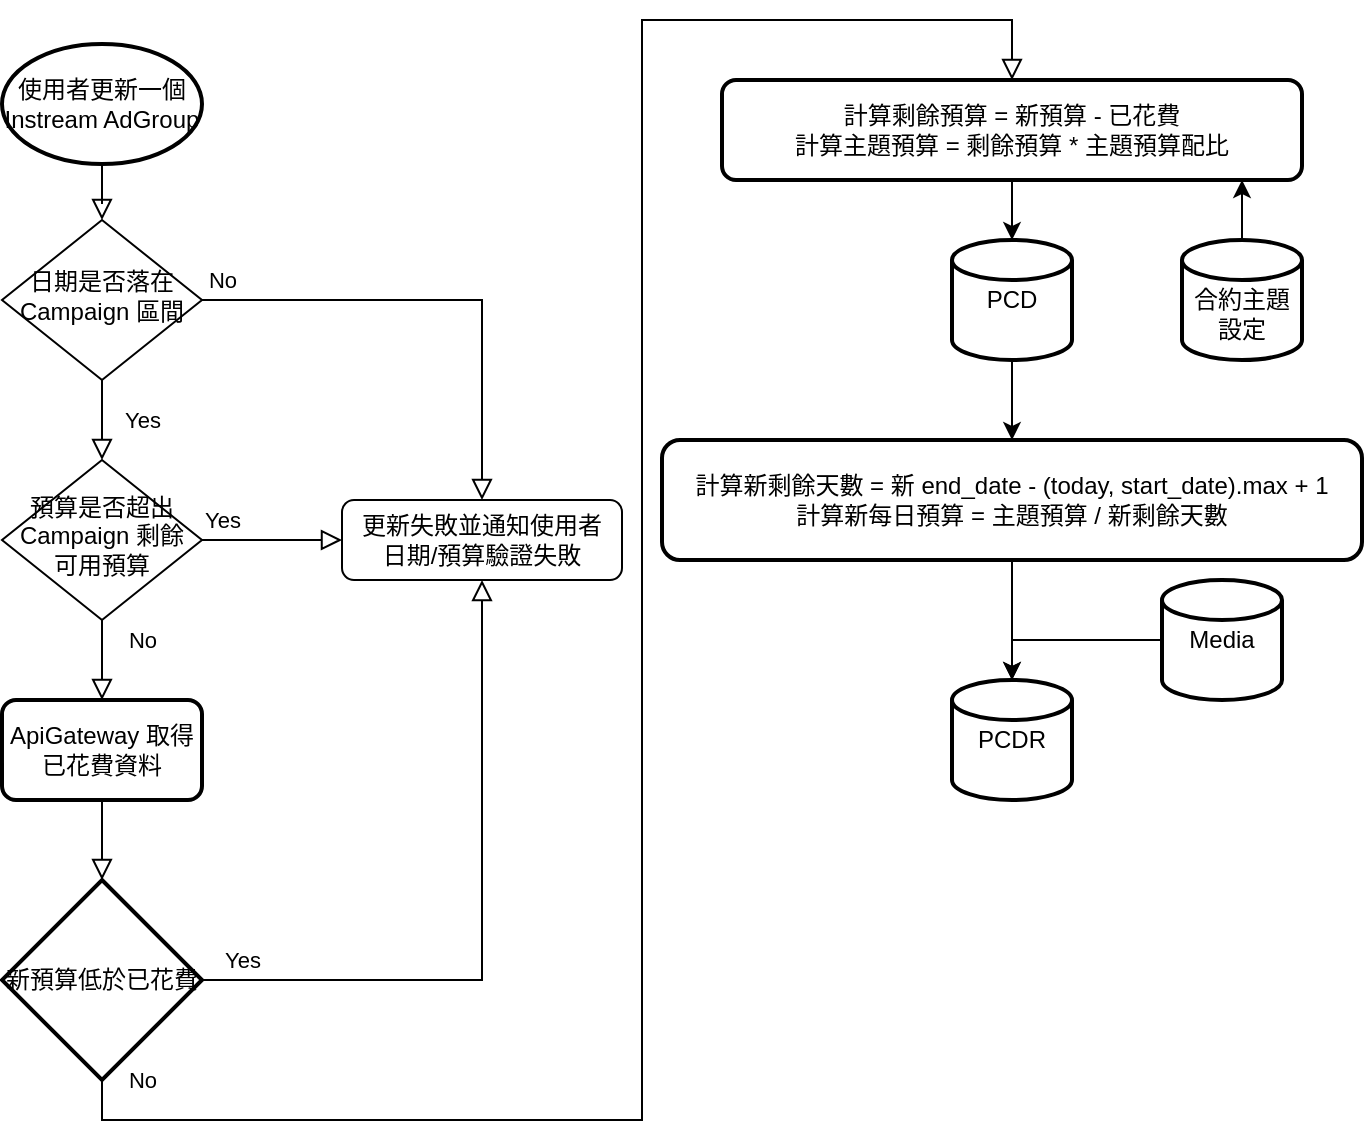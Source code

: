 <mxfile version="18.1.1" type="github">
  <diagram id="C5RBs43oDa-KdzZeNtuy" name="Page-1">
    <mxGraphModel dx="901" dy="585" grid="1" gridSize="10" guides="1" tooltips="1" connect="1" arrows="1" fold="1" page="1" pageScale="1" pageWidth="827" pageHeight="1169" math="0" shadow="0">
      <root>
        <mxCell id="WIyWlLk6GJQsqaUBKTNV-0" />
        <mxCell id="WIyWlLk6GJQsqaUBKTNV-1" parent="WIyWlLk6GJQsqaUBKTNV-0" />
        <mxCell id="WIyWlLk6GJQsqaUBKTNV-2" value="" style="rounded=0;html=1;jettySize=auto;orthogonalLoop=1;fontSize=11;endArrow=block;endFill=0;endSize=8;strokeWidth=1;shadow=0;labelBackgroundColor=none;edgeStyle=orthogonalEdgeStyle;exitX=0.5;exitY=1;exitDx=0;exitDy=0;exitPerimeter=0;" parent="WIyWlLk6GJQsqaUBKTNV-1" source="D85AezqRSi7aLYV9_FRw-7" target="WIyWlLk6GJQsqaUBKTNV-6" edge="1">
          <mxGeometry relative="1" as="geometry">
            <mxPoint x="120.0" y="70" as="sourcePoint" />
          </mxGeometry>
        </mxCell>
        <mxCell id="WIyWlLk6GJQsqaUBKTNV-4" value="Yes" style="rounded=0;html=1;jettySize=auto;orthogonalLoop=1;fontSize=11;endArrow=block;endFill=0;endSize=8;strokeWidth=1;shadow=0;labelBackgroundColor=none;edgeStyle=orthogonalEdgeStyle;" parent="WIyWlLk6GJQsqaUBKTNV-1" source="WIyWlLk6GJQsqaUBKTNV-6" target="WIyWlLk6GJQsqaUBKTNV-10" edge="1">
          <mxGeometry y="20" relative="1" as="geometry">
            <mxPoint as="offset" />
          </mxGeometry>
        </mxCell>
        <mxCell id="WIyWlLk6GJQsqaUBKTNV-5" value="No" style="edgeStyle=orthogonalEdgeStyle;rounded=0;html=1;jettySize=auto;orthogonalLoop=1;fontSize=11;endArrow=block;endFill=0;endSize=8;strokeWidth=1;shadow=0;labelBackgroundColor=none;entryX=0.5;entryY=0;entryDx=0;entryDy=0;" parent="WIyWlLk6GJQsqaUBKTNV-1" source="WIyWlLk6GJQsqaUBKTNV-6" target="WIyWlLk6GJQsqaUBKTNV-7" edge="1">
          <mxGeometry x="-0.917" y="10" relative="1" as="geometry">
            <mxPoint as="offset" />
          </mxGeometry>
        </mxCell>
        <mxCell id="WIyWlLk6GJQsqaUBKTNV-6" value="日期是否落在 Campaign 區間" style="rhombus;whiteSpace=wrap;html=1;shadow=0;fontFamily=Helvetica;fontSize=12;align=center;strokeWidth=1;spacing=6;spacingTop=-4;" parent="WIyWlLk6GJQsqaUBKTNV-1" vertex="1">
          <mxGeometry x="70" y="120" width="100" height="80" as="geometry" />
        </mxCell>
        <mxCell id="WIyWlLk6GJQsqaUBKTNV-7" value="更新失敗並通知使用者&lt;br&gt;日期/預算驗證失敗" style="rounded=1;whiteSpace=wrap;html=1;fontSize=12;glass=0;strokeWidth=1;shadow=0;" parent="WIyWlLk6GJQsqaUBKTNV-1" vertex="1">
          <mxGeometry x="240" y="260" width="140" height="40" as="geometry" />
        </mxCell>
        <mxCell id="WIyWlLk6GJQsqaUBKTNV-8" value="No" style="rounded=0;html=1;jettySize=auto;orthogonalLoop=1;fontSize=11;endArrow=block;endFill=0;endSize=8;strokeWidth=1;shadow=0;labelBackgroundColor=none;edgeStyle=orthogonalEdgeStyle;entryX=0.5;entryY=0;entryDx=0;entryDy=0;" parent="WIyWlLk6GJQsqaUBKTNV-1" source="WIyWlLk6GJQsqaUBKTNV-10" target="D85AezqRSi7aLYV9_FRw-8" edge="1">
          <mxGeometry x="-0.5" y="20" relative="1" as="geometry">
            <mxPoint as="offset" />
            <mxPoint x="120.0" y="350" as="targetPoint" />
          </mxGeometry>
        </mxCell>
        <mxCell id="WIyWlLk6GJQsqaUBKTNV-9" value="Yes" style="edgeStyle=orthogonalEdgeStyle;rounded=0;html=1;jettySize=auto;orthogonalLoop=1;fontSize=11;endArrow=block;endFill=0;endSize=8;strokeWidth=1;shadow=0;labelBackgroundColor=none;entryX=0;entryY=0.5;entryDx=0;entryDy=0;" parent="WIyWlLk6GJQsqaUBKTNV-1" source="WIyWlLk6GJQsqaUBKTNV-10" target="WIyWlLk6GJQsqaUBKTNV-7" edge="1">
          <mxGeometry x="-0.714" y="10" relative="1" as="geometry">
            <mxPoint as="offset" />
            <mxPoint x="260" y="340" as="targetPoint" />
            <Array as="points">
              <mxPoint x="220" y="280" />
              <mxPoint x="220" y="280" />
            </Array>
          </mxGeometry>
        </mxCell>
        <mxCell id="WIyWlLk6GJQsqaUBKTNV-10" value="預算是否超出 Campaign 剩餘可用預算" style="rhombus;whiteSpace=wrap;html=1;shadow=0;fontFamily=Helvetica;fontSize=12;align=center;strokeWidth=1;spacing=6;spacingTop=-4;" parent="WIyWlLk6GJQsqaUBKTNV-1" vertex="1">
          <mxGeometry x="70" y="240" width="100" height="80" as="geometry" />
        </mxCell>
        <mxCell id="D85AezqRSi7aLYV9_FRw-4" value="Yes" style="rounded=0;html=1;jettySize=auto;orthogonalLoop=1;fontSize=11;endArrow=block;endFill=0;endSize=8;strokeWidth=1;shadow=0;labelBackgroundColor=none;edgeStyle=orthogonalEdgeStyle;entryX=0.5;entryY=1;entryDx=0;entryDy=0;exitX=1;exitY=0.5;exitDx=0;exitDy=0;exitPerimeter=0;" parent="WIyWlLk6GJQsqaUBKTNV-1" source="D85AezqRSi7aLYV9_FRw-9" target="WIyWlLk6GJQsqaUBKTNV-7" edge="1">
          <mxGeometry x="-0.882" y="10" relative="1" as="geometry">
            <mxPoint as="offset" />
            <mxPoint x="310" y="380" as="sourcePoint" />
            <mxPoint x="430" y="445" as="targetPoint" />
          </mxGeometry>
        </mxCell>
        <mxCell id="D85AezqRSi7aLYV9_FRw-7" value="&lt;span style=&quot;&quot;&gt;使用者更新一個 Instream AdGroup&lt;/span&gt;" style="strokeWidth=2;html=1;shape=mxgraph.flowchart.start_1;whiteSpace=wrap;" parent="WIyWlLk6GJQsqaUBKTNV-1" vertex="1">
          <mxGeometry x="70" y="32" width="100" height="60" as="geometry" />
        </mxCell>
        <mxCell id="D85AezqRSi7aLYV9_FRw-8" value="ApiGateway 取得&lt;br&gt;已花費資料" style="rounded=1;whiteSpace=wrap;html=1;absoluteArcSize=1;arcSize=14;strokeWidth=2;" parent="WIyWlLk6GJQsqaUBKTNV-1" vertex="1">
          <mxGeometry x="70" y="360" width="100" height="50" as="geometry" />
        </mxCell>
        <mxCell id="D85AezqRSi7aLYV9_FRw-9" value="新預算低於已花費" style="strokeWidth=2;html=1;shape=mxgraph.flowchart.decision;whiteSpace=wrap;" parent="WIyWlLk6GJQsqaUBKTNV-1" vertex="1">
          <mxGeometry x="70" y="450" width="100" height="100" as="geometry" />
        </mxCell>
        <mxCell id="D85AezqRSi7aLYV9_FRw-10" value="&lt;br&gt;" style="rounded=0;html=1;jettySize=auto;orthogonalLoop=1;fontSize=11;endArrow=block;endFill=0;endSize=8;strokeWidth=1;shadow=0;labelBackgroundColor=none;edgeStyle=orthogonalEdgeStyle;exitX=0.5;exitY=1;exitDx=0;exitDy=0;" parent="WIyWlLk6GJQsqaUBKTNV-1" source="D85AezqRSi7aLYV9_FRw-8" target="D85AezqRSi7aLYV9_FRw-9" edge="1">
          <mxGeometry x="0.333" y="20" relative="1" as="geometry">
            <mxPoint as="offset" />
            <mxPoint x="320" y="390" as="sourcePoint" />
            <mxPoint x="320" y="310" as="targetPoint" />
          </mxGeometry>
        </mxCell>
        <mxCell id="D85AezqRSi7aLYV9_FRw-13" value="" style="rounded=0;html=1;jettySize=auto;orthogonalLoop=1;fontSize=11;endArrow=block;endFill=0;endSize=8;strokeWidth=1;shadow=0;labelBackgroundColor=none;edgeStyle=orthogonalEdgeStyle;exitX=0.5;exitY=1;exitDx=0;exitDy=0;exitPerimeter=0;entryX=0.5;entryY=0;entryDx=0;entryDy=0;" parent="WIyWlLk6GJQsqaUBKTNV-1" source="D85AezqRSi7aLYV9_FRw-9" target="D85AezqRSi7aLYV9_FRw-14" edge="1">
          <mxGeometry x="0.333" y="20" relative="1" as="geometry">
            <mxPoint as="offset" />
            <mxPoint x="130.0" y="330" as="sourcePoint" />
            <mxPoint x="620" y="20" as="targetPoint" />
            <Array as="points">
              <mxPoint x="120" y="570" />
              <mxPoint x="390" y="570" />
              <mxPoint x="390" y="20" />
              <mxPoint x="575" y="20" />
            </Array>
          </mxGeometry>
        </mxCell>
        <mxCell id="D85AezqRSi7aLYV9_FRw-15" value="No" style="edgeLabel;html=1;align=center;verticalAlign=middle;resizable=0;points=[];" parent="D85AezqRSi7aLYV9_FRw-13" vertex="1" connectable="0">
          <mxGeometry x="-0.294" relative="1" as="geometry">
            <mxPoint x="-250" y="62" as="offset" />
          </mxGeometry>
        </mxCell>
        <mxCell id="D85AezqRSi7aLYV9_FRw-18" value="" style="edgeStyle=orthogonalEdgeStyle;rounded=0;orthogonalLoop=1;jettySize=auto;html=1;entryX=0.5;entryY=0;entryDx=0;entryDy=0;entryPerimeter=0;" parent="WIyWlLk6GJQsqaUBKTNV-1" source="D85AezqRSi7aLYV9_FRw-14" target="D85AezqRSi7aLYV9_FRw-16" edge="1">
          <mxGeometry relative="1" as="geometry">
            <mxPoint x="575" y="180" as="targetPoint" />
          </mxGeometry>
        </mxCell>
        <mxCell id="D85AezqRSi7aLYV9_FRw-14" value="&lt;div style=&quot;&quot;&gt;計算剩餘預算 = 新預算 - 已花費&lt;/div&gt;&lt;div style=&quot;&quot;&gt;計算主題預算 = 剩餘預算 * 主題預算配比&lt;/div&gt;" style="rounded=1;whiteSpace=wrap;html=1;absoluteArcSize=1;arcSize=14;strokeWidth=2;align=center;" parent="WIyWlLk6GJQsqaUBKTNV-1" vertex="1">
          <mxGeometry x="430" y="50" width="290" height="50" as="geometry" />
        </mxCell>
        <mxCell id="8HmFovyHqstTYCY-DPdb-1" value="" style="edgeStyle=orthogonalEdgeStyle;rounded=0;orthogonalLoop=1;jettySize=auto;html=1;" edge="1" parent="WIyWlLk6GJQsqaUBKTNV-1" source="D85AezqRSi7aLYV9_FRw-16" target="8HmFovyHqstTYCY-DPdb-0">
          <mxGeometry relative="1" as="geometry" />
        </mxCell>
        <mxCell id="D85AezqRSi7aLYV9_FRw-16" value="PCD" style="strokeWidth=2;html=1;shape=mxgraph.flowchart.database;whiteSpace=wrap;" parent="WIyWlLk6GJQsqaUBKTNV-1" vertex="1">
          <mxGeometry x="545" y="130" width="60" height="60" as="geometry" />
        </mxCell>
        <mxCell id="D85AezqRSi7aLYV9_FRw-20" value="" style="edgeStyle=orthogonalEdgeStyle;rounded=0;orthogonalLoop=1;jettySize=auto;html=1;" parent="WIyWlLk6GJQsqaUBKTNV-1" source="D85AezqRSi7aLYV9_FRw-19" target="D85AezqRSi7aLYV9_FRw-14" edge="1">
          <mxGeometry relative="1" as="geometry">
            <Array as="points">
              <mxPoint x="690" y="100" />
              <mxPoint x="690" y="100" />
            </Array>
          </mxGeometry>
        </mxCell>
        <mxCell id="D85AezqRSi7aLYV9_FRw-19" value="&lt;br&gt;合約主題設定" style="strokeWidth=2;html=1;shape=mxgraph.flowchart.database;whiteSpace=wrap;" parent="WIyWlLk6GJQsqaUBKTNV-1" vertex="1">
          <mxGeometry x="660" y="130" width="60" height="60" as="geometry" />
        </mxCell>
        <mxCell id="8HmFovyHqstTYCY-DPdb-4" value="" style="edgeStyle=orthogonalEdgeStyle;rounded=0;orthogonalLoop=1;jettySize=auto;html=1;" edge="1" parent="WIyWlLk6GJQsqaUBKTNV-1" source="8HmFovyHqstTYCY-DPdb-0" target="8HmFovyHqstTYCY-DPdb-3">
          <mxGeometry relative="1" as="geometry" />
        </mxCell>
        <mxCell id="8HmFovyHqstTYCY-DPdb-0" value="計算新剩餘天數 = 新 end_date - (today, start_date).max + 1&lt;br&gt;計算新每日預算 = 主題預算 / 新剩餘天數" style="rounded=1;whiteSpace=wrap;html=1;strokeWidth=2;" vertex="1" parent="WIyWlLk6GJQsqaUBKTNV-1">
          <mxGeometry x="400" y="230" width="350" height="60" as="geometry" />
        </mxCell>
        <mxCell id="8HmFovyHqstTYCY-DPdb-7" style="edgeStyle=orthogonalEdgeStyle;rounded=0;orthogonalLoop=1;jettySize=auto;html=1;entryX=0.5;entryY=0;entryDx=0;entryDy=0;entryPerimeter=0;" edge="1" parent="WIyWlLk6GJQsqaUBKTNV-1" source="8HmFovyHqstTYCY-DPdb-2" target="8HmFovyHqstTYCY-DPdb-3">
          <mxGeometry relative="1" as="geometry" />
        </mxCell>
        <mxCell id="8HmFovyHqstTYCY-DPdb-2" value="Media" style="strokeWidth=2;html=1;shape=mxgraph.flowchart.database;whiteSpace=wrap;" vertex="1" parent="WIyWlLk6GJQsqaUBKTNV-1">
          <mxGeometry x="650" y="300" width="60" height="60" as="geometry" />
        </mxCell>
        <mxCell id="8HmFovyHqstTYCY-DPdb-3" value="PCDR" style="strokeWidth=2;html=1;shape=mxgraph.flowchart.database;whiteSpace=wrap;" vertex="1" parent="WIyWlLk6GJQsqaUBKTNV-1">
          <mxGeometry x="545" y="350" width="60" height="60" as="geometry" />
        </mxCell>
      </root>
    </mxGraphModel>
  </diagram>
</mxfile>

